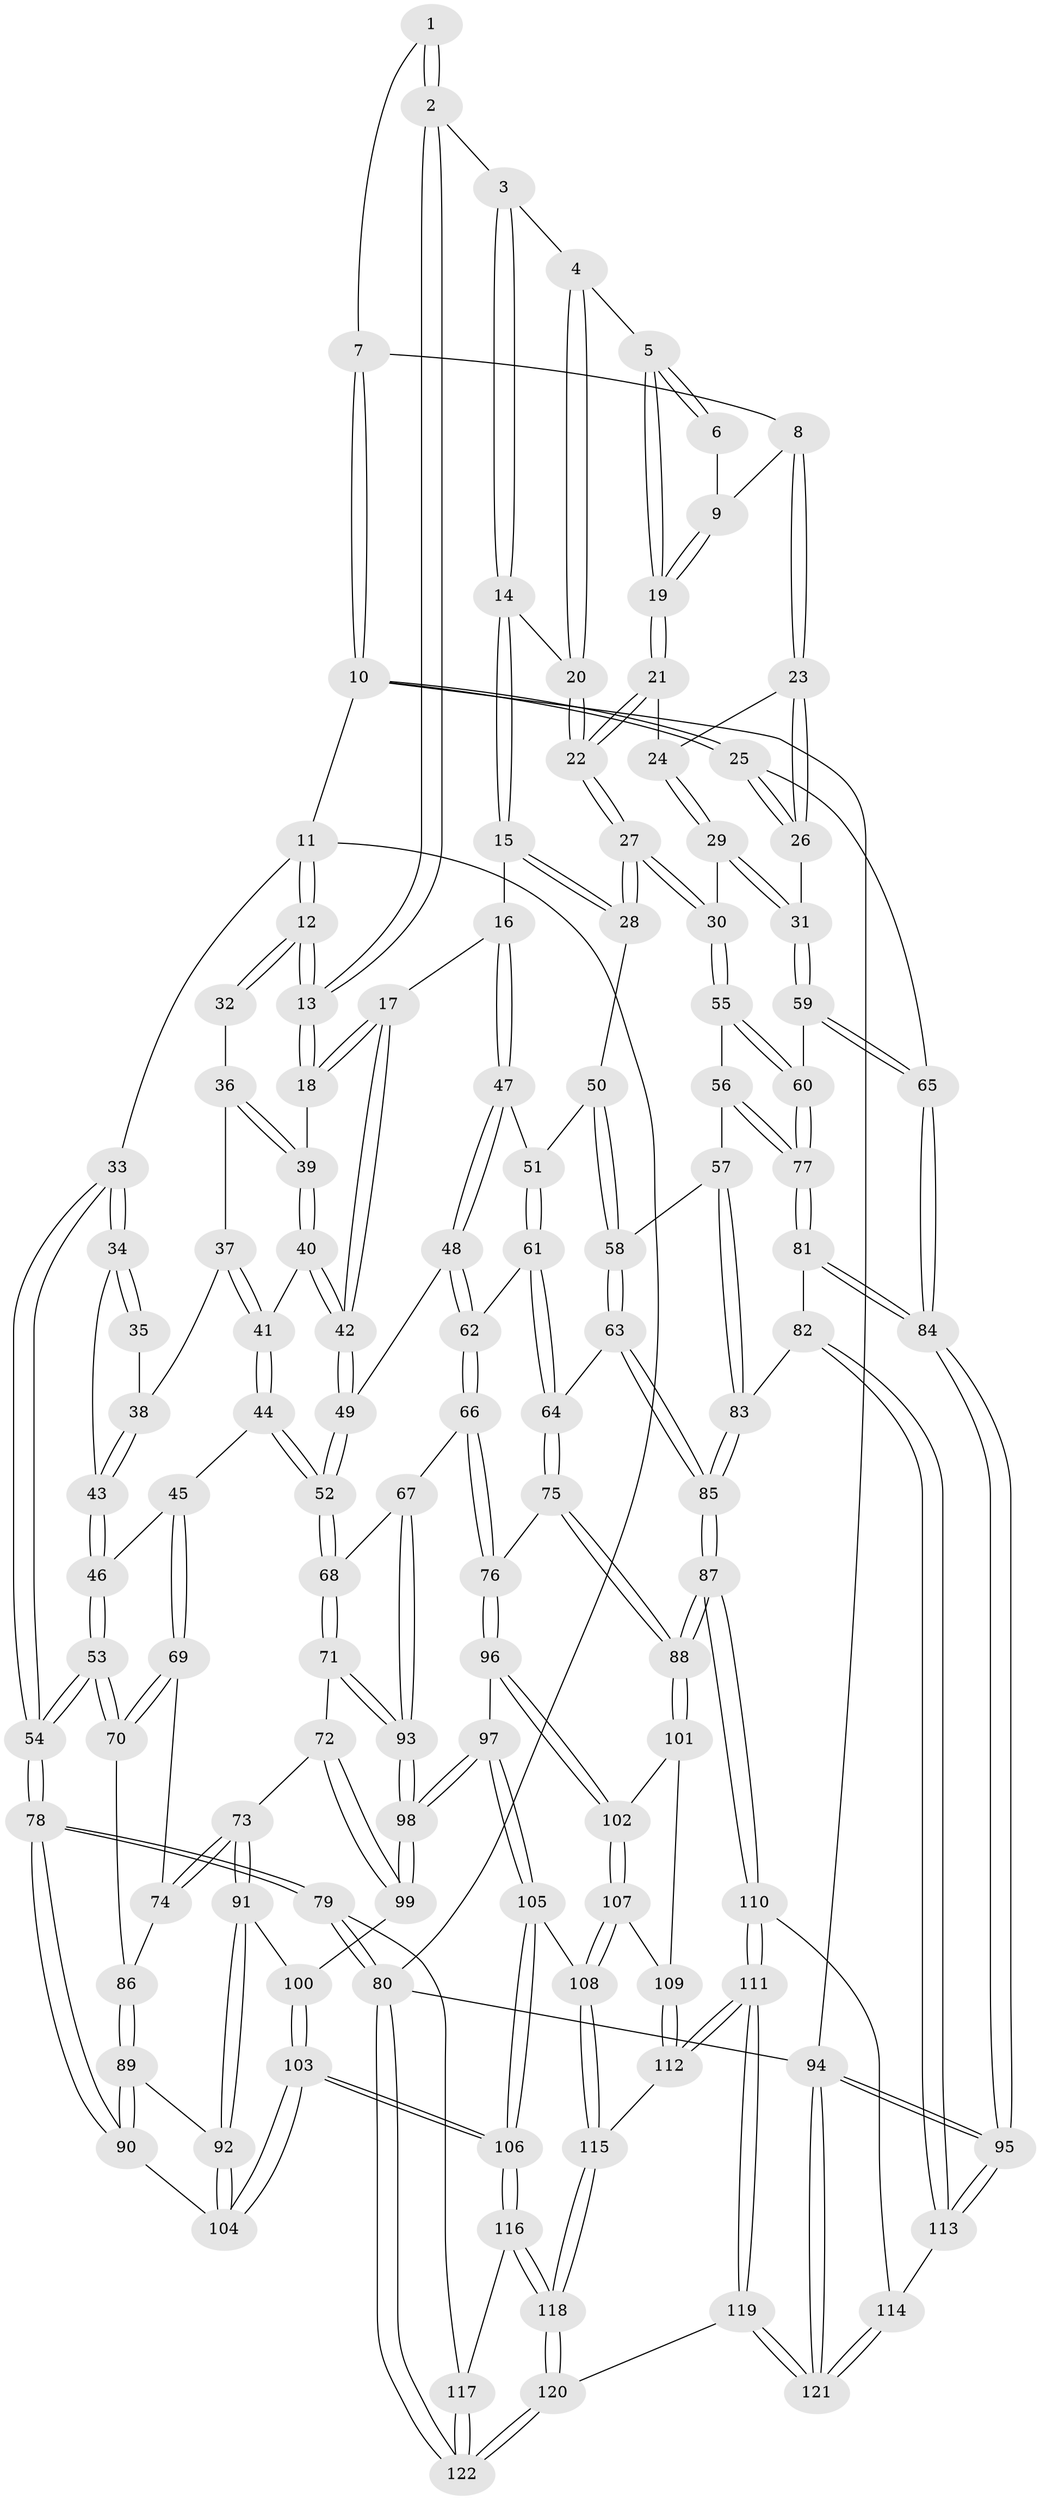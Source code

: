 // coarse degree distribution, {4: 0.42105263157894735, 6: 0.13157894736842105, 3: 0.13157894736842105, 7: 0.013157894736842105, 5: 0.3026315789473684}
// Generated by graph-tools (version 1.1) at 2025/42/03/06/25 10:42:36]
// undirected, 122 vertices, 302 edges
graph export_dot {
graph [start="1"]
  node [color=gray90,style=filled];
  1 [pos="+0.7710776564902005+0"];
  2 [pos="+0.4992603562397475+0"];
  3 [pos="+0.5525137341570256+0"];
  4 [pos="+0.6709656477649281+0.04555011747276957"];
  5 [pos="+0.6983855881641002+0.042415041757701354"];
  6 [pos="+0.7670334397302703+0"];
  7 [pos="+0.9816595280876985+0"];
  8 [pos="+0.8777258561071255+0.006638899235524953"];
  9 [pos="+0.7572174487016772+0.03758281728508826"];
  10 [pos="+1+0"];
  11 [pos="+0+0"];
  12 [pos="+0+0"];
  13 [pos="+0.3511215895425699+0"];
  14 [pos="+0.5812701652927501+0.08824014464255771"];
  15 [pos="+0.5059880822126968+0.19528827681786243"];
  16 [pos="+0.48686862029363626+0.19452737654840999"];
  17 [pos="+0.482203781714406+0.19228879686664455"];
  18 [pos="+0.359507065504746+0.09901496569038216"];
  19 [pos="+0.746768944165762+0.06570373739315867"];
  20 [pos="+0.6482095702653465+0.0995984682878806"];
  21 [pos="+0.7584829740003611+0.09530122913262533"];
  22 [pos="+0.692772672965637+0.16259112458057462"];
  23 [pos="+0.8705132550078873+0.09925371513457844"];
  24 [pos="+0.8278524192808883+0.10829284728935924"];
  25 [pos="+1+0"];
  26 [pos="+0.8999438952819704+0.12774838699266514"];
  27 [pos="+0.6775638452737962+0.26243109803273845"];
  28 [pos="+0.637196675141262+0.2675546645823462"];
  29 [pos="+0.7601171309338106+0.2639534136813679"];
  30 [pos="+0.7082463059354337+0.2783476668347332"];
  31 [pos="+0.9606064619820867+0.2652826314331462"];
  32 [pos="+0.11637573599889196+0.12041464517958404"];
  33 [pos="+0+0.16419925399649074"];
  34 [pos="+0.03790765042170176+0.25942122617530944"];
  35 [pos="+0.1062433677476606+0.14998312021139043"];
  36 [pos="+0.17911169753026407+0.15235275285250957"];
  37 [pos="+0.16827872100553037+0.2095569958683416"];
  38 [pos="+0.12358002672770885+0.2512232575719055"];
  39 [pos="+0.31856595349314143+0.1399175780343538"];
  40 [pos="+0.2837644172980988+0.27216959471047925"];
  41 [pos="+0.23813866823202479+0.2993074339671865"];
  42 [pos="+0.3516362050361973+0.329815280739444"];
  43 [pos="+0.09471796088529921+0.301886213227396"];
  44 [pos="+0.20767764645383702+0.3311884378641103"];
  45 [pos="+0.16420819766486544+0.3569302209534637"];
  46 [pos="+0.10328814614885372+0.3176421108411486"];
  47 [pos="+0.46325234993756115+0.3177957284351107"];
  48 [pos="+0.43205839904360166+0.3661871441715142"];
  49 [pos="+0.3712938517312785+0.3668888650515722"];
  50 [pos="+0.6336023220151116+0.2735865638046663"];
  51 [pos="+0.5591454175729729+0.3610760315006359"];
  52 [pos="+0.33670320711830715+0.4315534999514923"];
  53 [pos="+0+0.48331450750241745"];
  54 [pos="+0+0.519179784064461"];
  55 [pos="+0.7202964682783718+0.3173230688926015"];
  56 [pos="+0.7151703723052344+0.4252647959767339"];
  57 [pos="+0.6949282140673374+0.45754702721569135"];
  58 [pos="+0.6252274020184271+0.46822511225630514"];
  59 [pos="+0.9931723810867092+0.28810833128028607"];
  60 [pos="+0.8814351590481377+0.43026386638828995"];
  61 [pos="+0.5494576234504518+0.3852010868832226"];
  62 [pos="+0.476363408819931+0.4137115325607764"];
  63 [pos="+0.6179389289248325+0.47175898895543916"];
  64 [pos="+0.6023027345877453+0.47574044457733605"];
  65 [pos="+1+0.2963423635079546"];
  66 [pos="+0.4689853654946014+0.502484732546725"];
  67 [pos="+0.42632012402184094+0.5021009459603571"];
  68 [pos="+0.33214340242394763+0.45721360597320404"];
  69 [pos="+0.16426589219656185+0.3631063179709753"];
  70 [pos="+0.03255706929189839+0.47920993416215313"];
  71 [pos="+0.2708822296844171+0.5046648860211792"];
  72 [pos="+0.2652797444476834+0.505712720909756"];
  73 [pos="+0.2610477643120183+0.5047609760693244"];
  74 [pos="+0.19550472212034223+0.4602084031740084"];
  75 [pos="+0.5298358502211211+0.5561276889594347"];
  76 [pos="+0.5281210872369444+0.5559263194751731"];
  77 [pos="+0.871326005433041+0.4639996963243165"];
  78 [pos="+0+0.7103151777662717"];
  79 [pos="+0+0.7149425073414823"];
  80 [pos="+0+1"];
  81 [pos="+0.877473737359436+0.609839712242332"];
  82 [pos="+0.8148733138857375+0.6411558329043473"];
  83 [pos="+0.795212148860448+0.6444493295290475"];
  84 [pos="+1+0.6723106465959737"];
  85 [pos="+0.7417898588614604+0.6730220576627172"];
  86 [pos="+0.11751556927550941+0.5121968558824831"];
  87 [pos="+0.7199787472357101+0.6873722755215188"];
  88 [pos="+0.6430641866886684+0.6788766318212881"];
  89 [pos="+0.12461043326421407+0.6062966612816378"];
  90 [pos="+0+0.6661467493871771"];
  91 [pos="+0.15542972118498302+0.6053791978711701"];
  92 [pos="+0.1375657095602361+0.6104164777036444"];
  93 [pos="+0.360064413532604+0.5995405083178383"];
  94 [pos="+1+1"];
  95 [pos="+1+0.8347840819823433"];
  96 [pos="+0.39900660010133243+0.6783688659127793"];
  97 [pos="+0.38900923008594746+0.6780379661377459"];
  98 [pos="+0.37332567209054773+0.6523078912962609"];
  99 [pos="+0.25754207638814475+0.616601387220617"];
  100 [pos="+0.24107567004698272+0.6351114337020285"];
  101 [pos="+0.6073938843335478+0.70527682438471"];
  102 [pos="+0.4301084573182761+0.7043693845574879"];
  103 [pos="+0.24086838476477543+0.7896246378444374"];
  104 [pos="+0.18682631670564517+0.7300362491171778"];
  105 [pos="+0.26870211956889983+0.7910526518403895"];
  106 [pos="+0.2464963532720401+0.8015533651680615"];
  107 [pos="+0.458514719828615+0.7673115949110099"];
  108 [pos="+0.48424410030828713+0.8514287755941264"];
  109 [pos="+0.6042411065036568+0.7100164354973457"];
  110 [pos="+0.7183095100297275+0.8299116598828261"];
  111 [pos="+0.6192094449649275+0.9515905942273474"];
  112 [pos="+0.51913328140566+0.8583339491469144"];
  113 [pos="+0.8872243251489614+0.8405600745294126"];
  114 [pos="+0.8361894699705554+0.8998796118048761"];
  115 [pos="+0.4860068597645267+0.8533776312140182"];
  116 [pos="+0.2180787441246277+0.8605361779122519"];
  117 [pos="+0.11622516759374765+0.8426064568068976"];
  118 [pos="+0.2713848401253397+1"];
  119 [pos="+0.6407245066819802+1"];
  120 [pos="+0.2684434456026618+1"];
  121 [pos="+0.915530940979715+1"];
  122 [pos="+0+1"];
  1 -- 2;
  1 -- 2;
  1 -- 7;
  2 -- 3;
  2 -- 13;
  2 -- 13;
  3 -- 4;
  3 -- 14;
  3 -- 14;
  4 -- 5;
  4 -- 20;
  4 -- 20;
  5 -- 6;
  5 -- 6;
  5 -- 19;
  5 -- 19;
  6 -- 9;
  7 -- 8;
  7 -- 10;
  7 -- 10;
  8 -- 9;
  8 -- 23;
  8 -- 23;
  9 -- 19;
  9 -- 19;
  10 -- 11;
  10 -- 25;
  10 -- 25;
  10 -- 94;
  11 -- 12;
  11 -- 12;
  11 -- 33;
  11 -- 80;
  12 -- 13;
  12 -- 13;
  12 -- 32;
  12 -- 32;
  13 -- 18;
  13 -- 18;
  14 -- 15;
  14 -- 15;
  14 -- 20;
  15 -- 16;
  15 -- 28;
  15 -- 28;
  16 -- 17;
  16 -- 47;
  16 -- 47;
  17 -- 18;
  17 -- 18;
  17 -- 42;
  17 -- 42;
  18 -- 39;
  19 -- 21;
  19 -- 21;
  20 -- 22;
  20 -- 22;
  21 -- 22;
  21 -- 22;
  21 -- 24;
  22 -- 27;
  22 -- 27;
  23 -- 24;
  23 -- 26;
  23 -- 26;
  24 -- 29;
  24 -- 29;
  25 -- 26;
  25 -- 26;
  25 -- 65;
  26 -- 31;
  27 -- 28;
  27 -- 28;
  27 -- 30;
  27 -- 30;
  28 -- 50;
  29 -- 30;
  29 -- 31;
  29 -- 31;
  30 -- 55;
  30 -- 55;
  31 -- 59;
  31 -- 59;
  32 -- 36;
  33 -- 34;
  33 -- 34;
  33 -- 54;
  33 -- 54;
  34 -- 35;
  34 -- 35;
  34 -- 43;
  35 -- 38;
  36 -- 37;
  36 -- 39;
  36 -- 39;
  37 -- 38;
  37 -- 41;
  37 -- 41;
  38 -- 43;
  38 -- 43;
  39 -- 40;
  39 -- 40;
  40 -- 41;
  40 -- 42;
  40 -- 42;
  41 -- 44;
  41 -- 44;
  42 -- 49;
  42 -- 49;
  43 -- 46;
  43 -- 46;
  44 -- 45;
  44 -- 52;
  44 -- 52;
  45 -- 46;
  45 -- 69;
  45 -- 69;
  46 -- 53;
  46 -- 53;
  47 -- 48;
  47 -- 48;
  47 -- 51;
  48 -- 49;
  48 -- 62;
  48 -- 62;
  49 -- 52;
  49 -- 52;
  50 -- 51;
  50 -- 58;
  50 -- 58;
  51 -- 61;
  51 -- 61;
  52 -- 68;
  52 -- 68;
  53 -- 54;
  53 -- 54;
  53 -- 70;
  53 -- 70;
  54 -- 78;
  54 -- 78;
  55 -- 56;
  55 -- 60;
  55 -- 60;
  56 -- 57;
  56 -- 77;
  56 -- 77;
  57 -- 58;
  57 -- 83;
  57 -- 83;
  58 -- 63;
  58 -- 63;
  59 -- 60;
  59 -- 65;
  59 -- 65;
  60 -- 77;
  60 -- 77;
  61 -- 62;
  61 -- 64;
  61 -- 64;
  62 -- 66;
  62 -- 66;
  63 -- 64;
  63 -- 85;
  63 -- 85;
  64 -- 75;
  64 -- 75;
  65 -- 84;
  65 -- 84;
  66 -- 67;
  66 -- 76;
  66 -- 76;
  67 -- 68;
  67 -- 93;
  67 -- 93;
  68 -- 71;
  68 -- 71;
  69 -- 70;
  69 -- 70;
  69 -- 74;
  70 -- 86;
  71 -- 72;
  71 -- 93;
  71 -- 93;
  72 -- 73;
  72 -- 99;
  72 -- 99;
  73 -- 74;
  73 -- 74;
  73 -- 91;
  73 -- 91;
  74 -- 86;
  75 -- 76;
  75 -- 88;
  75 -- 88;
  76 -- 96;
  76 -- 96;
  77 -- 81;
  77 -- 81;
  78 -- 79;
  78 -- 79;
  78 -- 90;
  78 -- 90;
  79 -- 80;
  79 -- 80;
  79 -- 117;
  80 -- 122;
  80 -- 122;
  80 -- 94;
  81 -- 82;
  81 -- 84;
  81 -- 84;
  82 -- 83;
  82 -- 113;
  82 -- 113;
  83 -- 85;
  83 -- 85;
  84 -- 95;
  84 -- 95;
  85 -- 87;
  85 -- 87;
  86 -- 89;
  86 -- 89;
  87 -- 88;
  87 -- 88;
  87 -- 110;
  87 -- 110;
  88 -- 101;
  88 -- 101;
  89 -- 90;
  89 -- 90;
  89 -- 92;
  90 -- 104;
  91 -- 92;
  91 -- 92;
  91 -- 100;
  92 -- 104;
  92 -- 104;
  93 -- 98;
  93 -- 98;
  94 -- 95;
  94 -- 95;
  94 -- 121;
  94 -- 121;
  95 -- 113;
  95 -- 113;
  96 -- 97;
  96 -- 102;
  96 -- 102;
  97 -- 98;
  97 -- 98;
  97 -- 105;
  97 -- 105;
  98 -- 99;
  98 -- 99;
  99 -- 100;
  100 -- 103;
  100 -- 103;
  101 -- 102;
  101 -- 109;
  102 -- 107;
  102 -- 107;
  103 -- 104;
  103 -- 104;
  103 -- 106;
  103 -- 106;
  105 -- 106;
  105 -- 106;
  105 -- 108;
  106 -- 116;
  106 -- 116;
  107 -- 108;
  107 -- 108;
  107 -- 109;
  108 -- 115;
  108 -- 115;
  109 -- 112;
  109 -- 112;
  110 -- 111;
  110 -- 111;
  110 -- 114;
  111 -- 112;
  111 -- 112;
  111 -- 119;
  111 -- 119;
  112 -- 115;
  113 -- 114;
  114 -- 121;
  114 -- 121;
  115 -- 118;
  115 -- 118;
  116 -- 117;
  116 -- 118;
  116 -- 118;
  117 -- 122;
  117 -- 122;
  118 -- 120;
  118 -- 120;
  119 -- 120;
  119 -- 121;
  119 -- 121;
  120 -- 122;
  120 -- 122;
}
